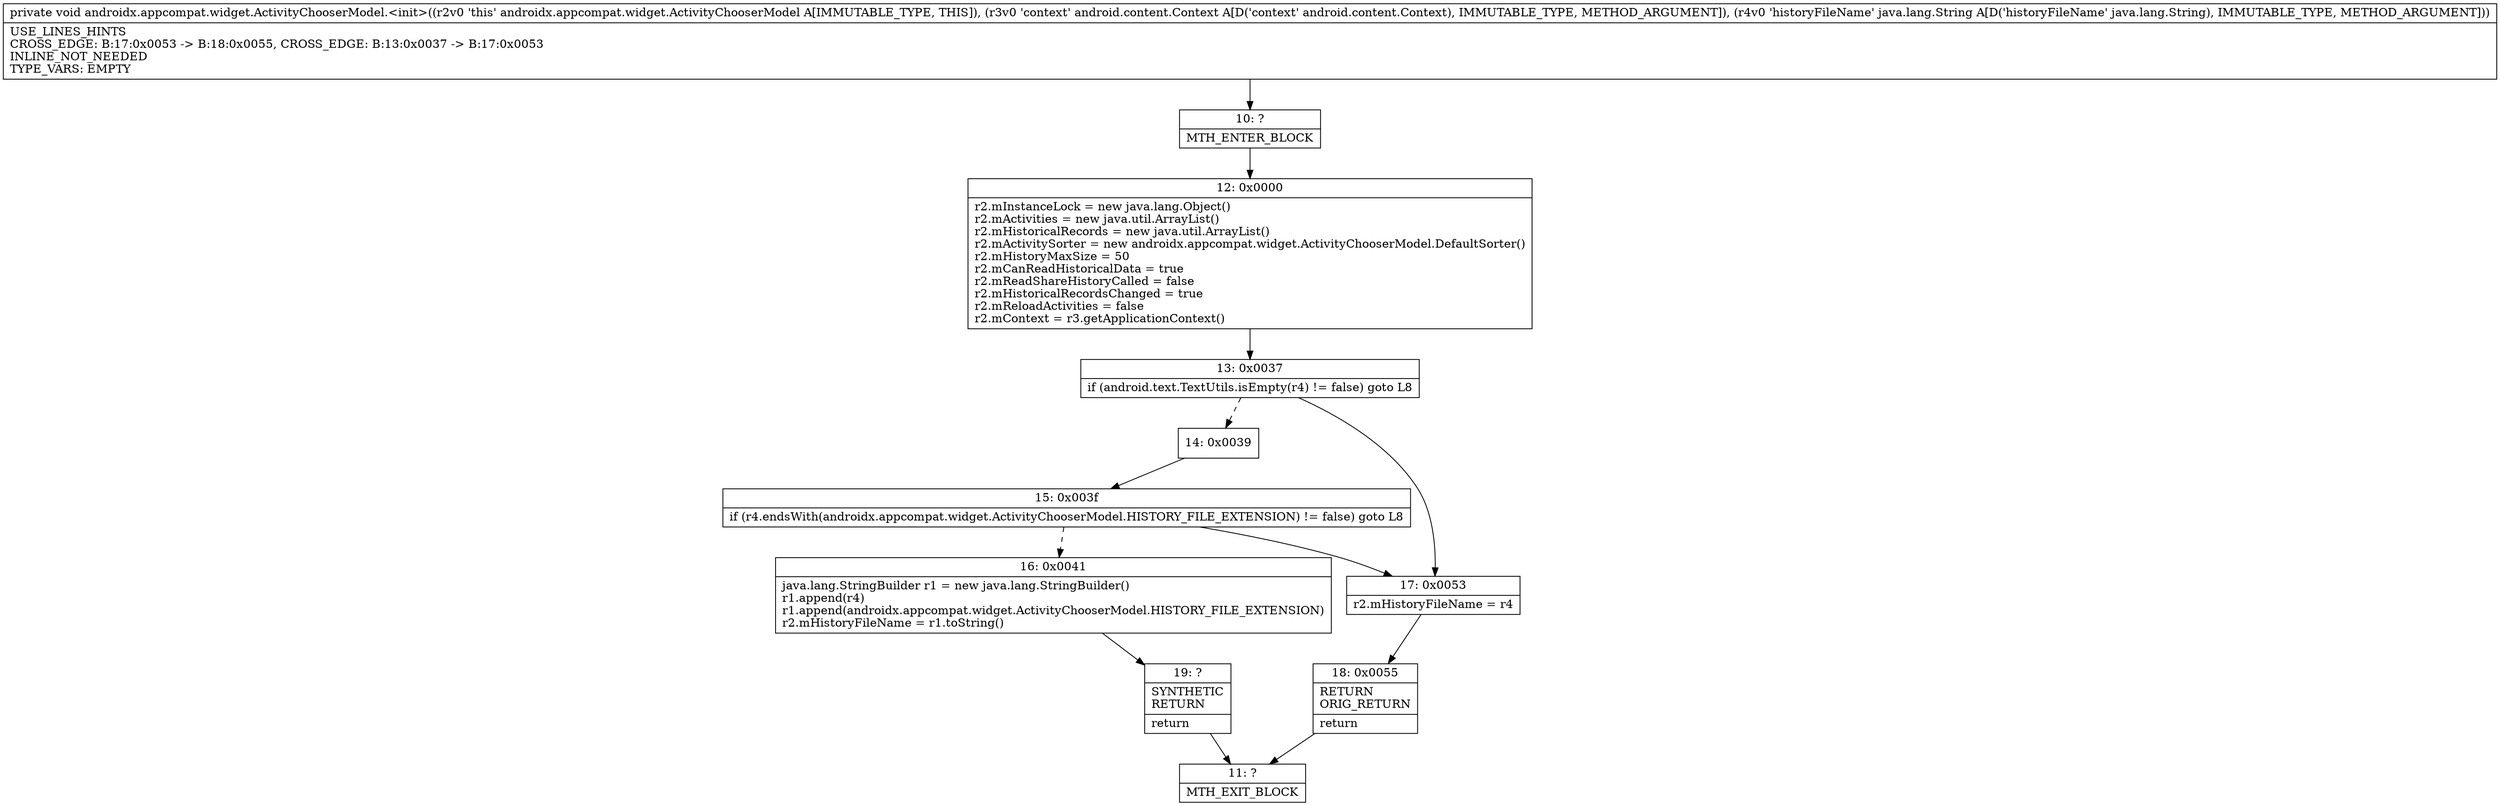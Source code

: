 digraph "CFG forandroidx.appcompat.widget.ActivityChooserModel.\<init\>(Landroid\/content\/Context;Ljava\/lang\/String;)V" {
Node_10 [shape=record,label="{10\:\ ?|MTH_ENTER_BLOCK\l}"];
Node_12 [shape=record,label="{12\:\ 0x0000|r2.mInstanceLock = new java.lang.Object()\lr2.mActivities = new java.util.ArrayList()\lr2.mHistoricalRecords = new java.util.ArrayList()\lr2.mActivitySorter = new androidx.appcompat.widget.ActivityChooserModel.DefaultSorter()\lr2.mHistoryMaxSize = 50\lr2.mCanReadHistoricalData = true\lr2.mReadShareHistoryCalled = false\lr2.mHistoricalRecordsChanged = true\lr2.mReloadActivities = false\lr2.mContext = r3.getApplicationContext()\l}"];
Node_13 [shape=record,label="{13\:\ 0x0037|if (android.text.TextUtils.isEmpty(r4) != false) goto L8\l}"];
Node_14 [shape=record,label="{14\:\ 0x0039}"];
Node_15 [shape=record,label="{15\:\ 0x003f|if (r4.endsWith(androidx.appcompat.widget.ActivityChooserModel.HISTORY_FILE_EXTENSION) != false) goto L8\l}"];
Node_16 [shape=record,label="{16\:\ 0x0041|java.lang.StringBuilder r1 = new java.lang.StringBuilder()\lr1.append(r4)\lr1.append(androidx.appcompat.widget.ActivityChooserModel.HISTORY_FILE_EXTENSION)\lr2.mHistoryFileName = r1.toString()\l}"];
Node_19 [shape=record,label="{19\:\ ?|SYNTHETIC\lRETURN\l|return\l}"];
Node_11 [shape=record,label="{11\:\ ?|MTH_EXIT_BLOCK\l}"];
Node_17 [shape=record,label="{17\:\ 0x0053|r2.mHistoryFileName = r4\l}"];
Node_18 [shape=record,label="{18\:\ 0x0055|RETURN\lORIG_RETURN\l|return\l}"];
MethodNode[shape=record,label="{private void androidx.appcompat.widget.ActivityChooserModel.\<init\>((r2v0 'this' androidx.appcompat.widget.ActivityChooserModel A[IMMUTABLE_TYPE, THIS]), (r3v0 'context' android.content.Context A[D('context' android.content.Context), IMMUTABLE_TYPE, METHOD_ARGUMENT]), (r4v0 'historyFileName' java.lang.String A[D('historyFileName' java.lang.String), IMMUTABLE_TYPE, METHOD_ARGUMENT]))  | USE_LINES_HINTS\lCROSS_EDGE: B:17:0x0053 \-\> B:18:0x0055, CROSS_EDGE: B:13:0x0037 \-\> B:17:0x0053\lINLINE_NOT_NEEDED\lTYPE_VARS: EMPTY\l}"];
MethodNode -> Node_10;Node_10 -> Node_12;
Node_12 -> Node_13;
Node_13 -> Node_14[style=dashed];
Node_13 -> Node_17;
Node_14 -> Node_15;
Node_15 -> Node_16[style=dashed];
Node_15 -> Node_17;
Node_16 -> Node_19;
Node_19 -> Node_11;
Node_17 -> Node_18;
Node_18 -> Node_11;
}


